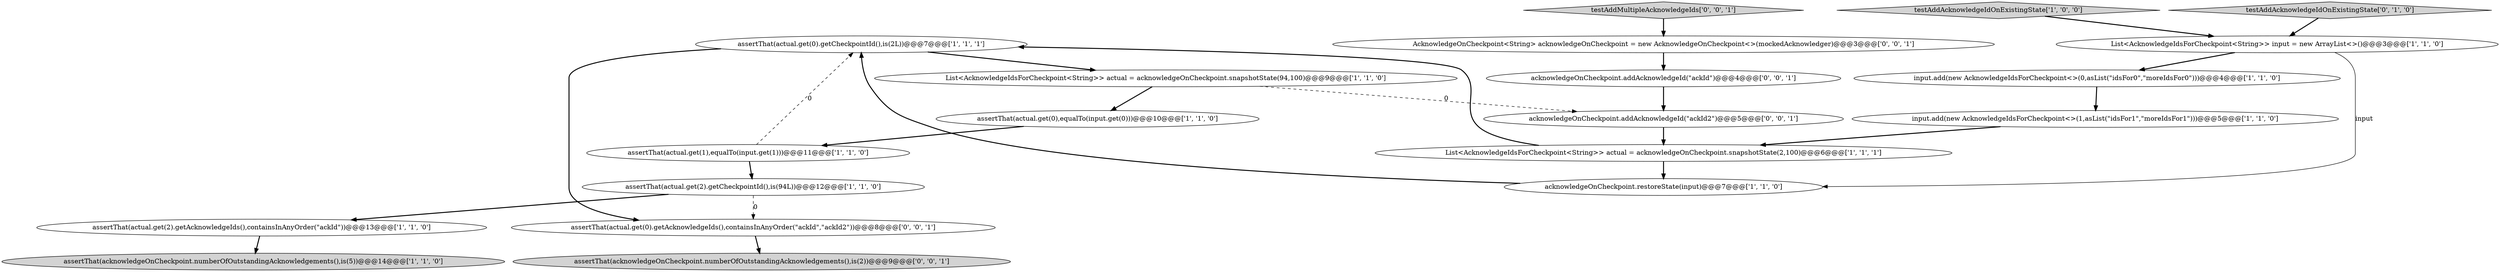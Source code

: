 digraph {
10 [style = filled, label = "assertThat(acknowledgeOnCheckpoint.numberOfOutstandingAcknowledgements(),is(5))@@@14@@@['1', '1', '0']", fillcolor = lightgray, shape = ellipse image = "AAA0AAABBB1BBB"];
15 [style = filled, label = "assertThat(acknowledgeOnCheckpoint.numberOfOutstandingAcknowledgements(),is(2))@@@9@@@['0', '0', '1']", fillcolor = lightgray, shape = ellipse image = "AAA0AAABBB3BBB"];
4 [style = filled, label = "assertThat(actual.get(0).getCheckpointId(),is(2L))@@@7@@@['1', '1', '1']", fillcolor = white, shape = ellipse image = "AAA0AAABBB1BBB"];
19 [style = filled, label = "assertThat(actual.get(0).getAcknowledgeIds(),containsInAnyOrder(\"ackId\",\"ackId2\"))@@@8@@@['0', '0', '1']", fillcolor = white, shape = ellipse image = "AAA0AAABBB3BBB"];
2 [style = filled, label = "assertThat(actual.get(0),equalTo(input.get(0)))@@@10@@@['1', '1', '0']", fillcolor = white, shape = ellipse image = "AAA0AAABBB1BBB"];
16 [style = filled, label = "acknowledgeOnCheckpoint.addAcknowledgeId(\"ackId2\")@@@5@@@['0', '0', '1']", fillcolor = white, shape = ellipse image = "AAA0AAABBB3BBB"];
12 [style = filled, label = "input.add(new AcknowledgeIdsForCheckpoint<>(1,asList(\"idsFor1\",\"moreIdsFor1\")))@@@5@@@['1', '1', '0']", fillcolor = white, shape = ellipse image = "AAA0AAABBB1BBB"];
13 [style = filled, label = "testAddAcknowledgeIdOnExistingState['0', '1', '0']", fillcolor = lightgray, shape = diamond image = "AAA0AAABBB2BBB"];
7 [style = filled, label = "List<AcknowledgeIdsForCheckpoint<String>> input = new ArrayList<>()@@@3@@@['1', '1', '0']", fillcolor = white, shape = ellipse image = "AAA0AAABBB1BBB"];
14 [style = filled, label = "acknowledgeOnCheckpoint.addAcknowledgeId(\"ackId\")@@@4@@@['0', '0', '1']", fillcolor = white, shape = ellipse image = "AAA0AAABBB3BBB"];
0 [style = filled, label = "assertThat(actual.get(2).getAcknowledgeIds(),containsInAnyOrder(\"ackId\"))@@@13@@@['1', '1', '0']", fillcolor = white, shape = ellipse image = "AAA0AAABBB1BBB"];
5 [style = filled, label = "assertThat(actual.get(2).getCheckpointId(),is(94L))@@@12@@@['1', '1', '0']", fillcolor = white, shape = ellipse image = "AAA0AAABBB1BBB"];
17 [style = filled, label = "testAddMultipleAcknowledgeIds['0', '0', '1']", fillcolor = lightgray, shape = diamond image = "AAA0AAABBB3BBB"];
3 [style = filled, label = "testAddAcknowledgeIdOnExistingState['1', '0', '0']", fillcolor = lightgray, shape = diamond image = "AAA0AAABBB1BBB"];
1 [style = filled, label = "List<AcknowledgeIdsForCheckpoint<String>> actual = acknowledgeOnCheckpoint.snapshotState(2,100)@@@6@@@['1', '1', '1']", fillcolor = white, shape = ellipse image = "AAA0AAABBB1BBB"];
8 [style = filled, label = "assertThat(actual.get(1),equalTo(input.get(1)))@@@11@@@['1', '1', '0']", fillcolor = white, shape = ellipse image = "AAA0AAABBB1BBB"];
11 [style = filled, label = "input.add(new AcknowledgeIdsForCheckpoint<>(0,asList(\"idsFor0\",\"moreIdsFor0\")))@@@4@@@['1', '1', '0']", fillcolor = white, shape = ellipse image = "AAA0AAABBB1BBB"];
9 [style = filled, label = "List<AcknowledgeIdsForCheckpoint<String>> actual = acknowledgeOnCheckpoint.snapshotState(94,100)@@@9@@@['1', '1', '0']", fillcolor = white, shape = ellipse image = "AAA0AAABBB1BBB"];
18 [style = filled, label = "AcknowledgeOnCheckpoint<String> acknowledgeOnCheckpoint = new AcknowledgeOnCheckpoint<>(mockedAcknowledger)@@@3@@@['0', '0', '1']", fillcolor = white, shape = ellipse image = "AAA0AAABBB3BBB"];
6 [style = filled, label = "acknowledgeOnCheckpoint.restoreState(input)@@@7@@@['1', '1', '0']", fillcolor = white, shape = ellipse image = "AAA0AAABBB1BBB"];
14->16 [style = bold, label=""];
4->9 [style = bold, label=""];
1->4 [style = bold, label=""];
9->16 [style = dashed, label="0"];
7->11 [style = bold, label=""];
9->2 [style = bold, label=""];
4->19 [style = bold, label=""];
11->12 [style = bold, label=""];
12->1 [style = bold, label=""];
7->6 [style = solid, label="input"];
6->4 [style = bold, label=""];
0->10 [style = bold, label=""];
1->6 [style = bold, label=""];
8->5 [style = bold, label=""];
5->0 [style = bold, label=""];
3->7 [style = bold, label=""];
16->1 [style = bold, label=""];
13->7 [style = bold, label=""];
8->4 [style = dashed, label="0"];
19->15 [style = bold, label=""];
5->19 [style = dashed, label="0"];
18->14 [style = bold, label=""];
17->18 [style = bold, label=""];
2->8 [style = bold, label=""];
}

